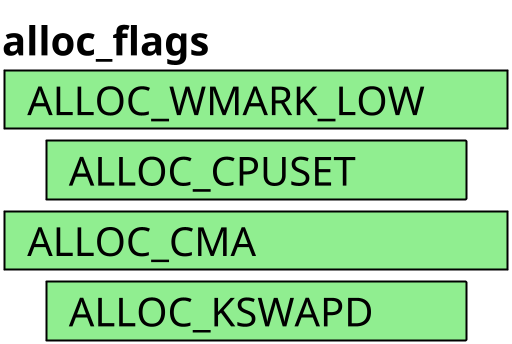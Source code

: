@startuml

scale 1/5
skinparam ComponentStyle rectangle
skinparam Component {
    FontSize 200
    BackgroundColor LightGreen
    BorderThickness 10
    BorderColor black
}

skinparam Note {
    FontSize 200
    BackgroundColor transparent
    BorderColor transparent
}

skinparam Package {
    FontSize 200
    BackgroundColor transparent
    BorderColor transparent
}

package "alloc_flags" {
    component "  ALLOC_WMARK_LOW\t" as c1
    component "  ALLOC_CPUSET\t\t" as c2
    component "  ALLOC_CMA\t\t\t" as c3
    component "  ALLOC_KSWAPD\t\t" as c4

    c1-down[hidden]-c2
    c2-down[hidden]-c3
    c3-down[hidden]-c4
}

@enduml